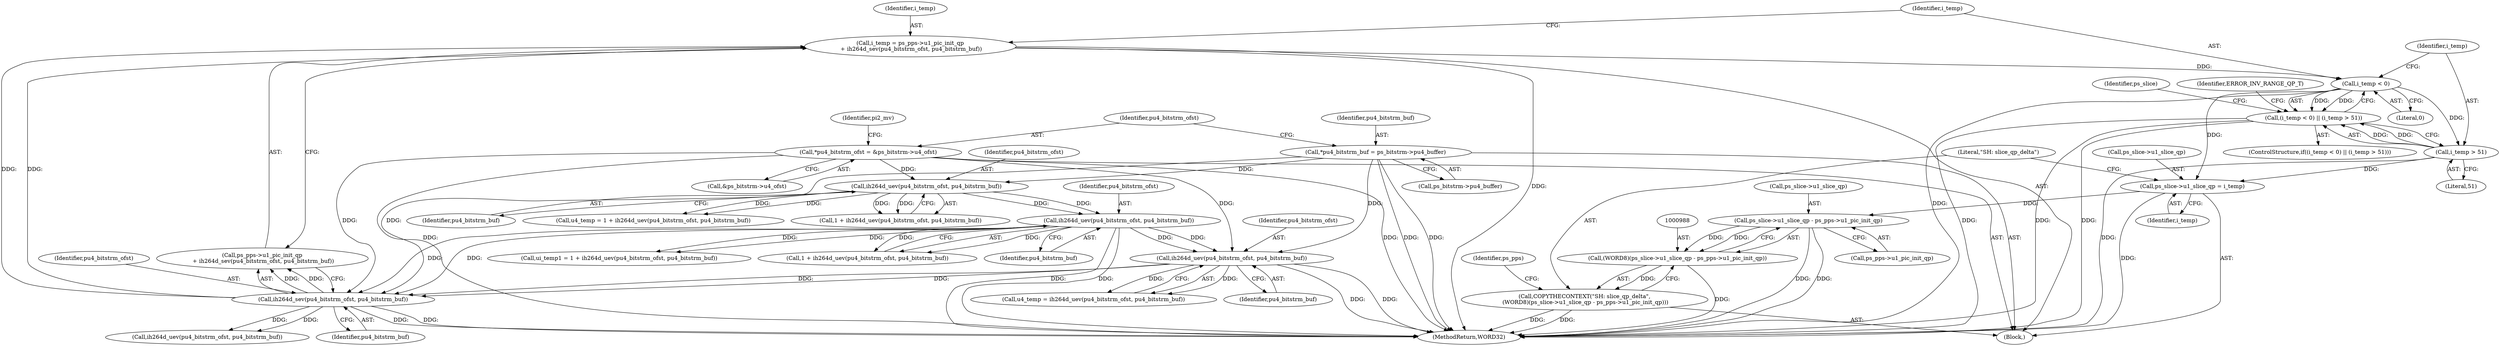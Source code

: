 digraph "0_Android_943323f1d9d3dd5c2634deb26cbe72343ca6b3db_0@integer" {
"1000960" [label="(Call,i_temp = ps_pps->u1_pic_init_qp\n + ih264d_sev(pu4_bitstrm_ofst, pu4_bitstrm_buf))"];
"1000966" [label="(Call,ih264d_sev(pu4_bitstrm_ofst, pu4_bitstrm_buf))"];
"1000145" [label="(Call,*pu4_bitstrm_ofst = &ps_bitstrm->u4_ofst)"];
"1000268" [label="(Call,ih264d_uev(pu4_bitstrm_ofst, pu4_bitstrm_buf))"];
"1000256" [label="(Call,ih264d_uev(pu4_bitstrm_ofst, pu4_bitstrm_buf))"];
"1000139" [label="(Call,*pu4_bitstrm_buf = ps_bitstrm->pu4_buffer)"];
"1000940" [label="(Call,ih264d_uev(pu4_bitstrm_ofst, pu4_bitstrm_buf))"];
"1000971" [label="(Call,i_temp < 0)"];
"1000970" [label="(Call,(i_temp < 0) || (i_temp > 51))"];
"1000974" [label="(Call,i_temp > 51)"];
"1000980" [label="(Call,ps_slice->u1_slice_qp = i_temp)"];
"1000989" [label="(Call,ps_slice->u1_slice_qp - ps_pps->u1_pic_init_qp)"];
"1000987" [label="(Call,(WORD8)(ps_slice->u1_slice_qp - ps_pps->u1_pic_init_qp))"];
"1000985" [label="(Call,COPYTHECONTEXT(\"SH: slice_qp_delta\",\n (WORD8)(ps_slice->u1_slice_qp - ps_pps->u1_pic_init_qp)))"];
"1000268" [label="(Call,ih264d_uev(pu4_bitstrm_ofst, pu4_bitstrm_buf))"];
"1001005" [label="(Call,ih264d_uev(pu4_bitstrm_ofst, pu4_bitstrm_buf))"];
"1000942" [label="(Identifier,pu4_bitstrm_buf)"];
"1000269" [label="(Identifier,pu4_bitstrm_ofst)"];
"1000973" [label="(Literal,0)"];
"1000969" [label="(ControlStructure,if((i_temp < 0) || (i_temp > 51)))"];
"1000254" [label="(Call,1 + ih264d_uev(pu4_bitstrm_ofst, pu4_bitstrm_buf))"];
"1000970" [label="(Call,(i_temp < 0) || (i_temp > 51))"];
"1000941" [label="(Identifier,pu4_bitstrm_ofst)"];
"1000989" [label="(Call,ps_slice->u1_slice_qp - ps_pps->u1_pic_init_qp)"];
"1000990" [label="(Call,ps_slice->u1_slice_qp)"];
"1000985" [label="(Call,COPYTHECONTEXT(\"SH: slice_qp_delta\",\n (WORD8)(ps_slice->u1_slice_qp - ps_pps->u1_pic_init_qp)))"];
"1000938" [label="(Call,u4_temp = ih264d_uev(pu4_bitstrm_ofst, pu4_bitstrm_buf))"];
"1000966" [label="(Call,ih264d_sev(pu4_bitstrm_ofst, pu4_bitstrm_buf))"];
"1000256" [label="(Call,ih264d_uev(pu4_bitstrm_ofst, pu4_bitstrm_buf))"];
"1000982" [label="(Identifier,ps_slice)"];
"1000980" [label="(Call,ps_slice->u1_slice_qp = i_temp)"];
"1000962" [label="(Call,ps_pps->u1_pic_init_qp\n + ih264d_sev(pu4_bitstrm_ofst, pu4_bitstrm_buf))"];
"1000940" [label="(Call,ih264d_uev(pu4_bitstrm_ofst, pu4_bitstrm_buf))"];
"1000139" [label="(Call,*pu4_bitstrm_buf = ps_bitstrm->pu4_buffer)"];
"1000999" [label="(Identifier,ps_pps)"];
"1000270" [label="(Identifier,pu4_bitstrm_buf)"];
"1000159" [label="(Identifier,pi2_mv)"];
"1000140" [label="(Identifier,pu4_bitstrm_buf)"];
"1000967" [label="(Identifier,pu4_bitstrm_ofst)"];
"1000257" [label="(Identifier,pu4_bitstrm_ofst)"];
"1000993" [label="(Call,ps_pps->u1_pic_init_qp)"];
"1000145" [label="(Call,*pu4_bitstrm_ofst = &ps_bitstrm->u4_ofst)"];
"1000968" [label="(Identifier,pu4_bitstrm_buf)"];
"1000252" [label="(Call,u4_temp = 1 + ih264d_uev(pu4_bitstrm_ofst, pu4_bitstrm_buf))"];
"1001224" [label="(MethodReturn,WORD32)"];
"1000987" [label="(Call,(WORD8)(ps_slice->u1_slice_qp - ps_pps->u1_pic_init_qp))"];
"1000971" [label="(Call,i_temp < 0)"];
"1000976" [label="(Literal,51)"];
"1000986" [label="(Literal,\"SH: slice_qp_delta\")"];
"1000264" [label="(Call,ui_temp1 = 1 + ih264d_uev(pu4_bitstrm_ofst, pu4_bitstrm_buf))"];
"1000258" [label="(Identifier,pu4_bitstrm_buf)"];
"1000118" [label="(Block,)"];
"1000146" [label="(Identifier,pu4_bitstrm_ofst)"];
"1000141" [label="(Call,ps_bitstrm->pu4_buffer)"];
"1000979" [label="(Identifier,ERROR_INV_RANGE_QP_T)"];
"1000984" [label="(Identifier,i_temp)"];
"1000266" [label="(Call,1 + ih264d_uev(pu4_bitstrm_ofst, pu4_bitstrm_buf))"];
"1000981" [label="(Call,ps_slice->u1_slice_qp)"];
"1000147" [label="(Call,&ps_bitstrm->u4_ofst)"];
"1000975" [label="(Identifier,i_temp)"];
"1000974" [label="(Call,i_temp > 51)"];
"1000960" [label="(Call,i_temp = ps_pps->u1_pic_init_qp\n + ih264d_sev(pu4_bitstrm_ofst, pu4_bitstrm_buf))"];
"1000961" [label="(Identifier,i_temp)"];
"1000972" [label="(Identifier,i_temp)"];
"1000960" -> "1000118"  [label="AST: "];
"1000960" -> "1000962"  [label="CFG: "];
"1000961" -> "1000960"  [label="AST: "];
"1000962" -> "1000960"  [label="AST: "];
"1000972" -> "1000960"  [label="CFG: "];
"1000960" -> "1001224"  [label="DDG: "];
"1000966" -> "1000960"  [label="DDG: "];
"1000966" -> "1000960"  [label="DDG: "];
"1000960" -> "1000971"  [label="DDG: "];
"1000966" -> "1000962"  [label="AST: "];
"1000966" -> "1000968"  [label="CFG: "];
"1000967" -> "1000966"  [label="AST: "];
"1000968" -> "1000966"  [label="AST: "];
"1000962" -> "1000966"  [label="CFG: "];
"1000966" -> "1001224"  [label="DDG: "];
"1000966" -> "1001224"  [label="DDG: "];
"1000966" -> "1000962"  [label="DDG: "];
"1000966" -> "1000962"  [label="DDG: "];
"1000145" -> "1000966"  [label="DDG: "];
"1000268" -> "1000966"  [label="DDG: "];
"1000268" -> "1000966"  [label="DDG: "];
"1000940" -> "1000966"  [label="DDG: "];
"1000940" -> "1000966"  [label="DDG: "];
"1000139" -> "1000966"  [label="DDG: "];
"1000966" -> "1001005"  [label="DDG: "];
"1000966" -> "1001005"  [label="DDG: "];
"1000145" -> "1000118"  [label="AST: "];
"1000145" -> "1000147"  [label="CFG: "];
"1000146" -> "1000145"  [label="AST: "];
"1000147" -> "1000145"  [label="AST: "];
"1000159" -> "1000145"  [label="CFG: "];
"1000145" -> "1001224"  [label="DDG: "];
"1000145" -> "1001224"  [label="DDG: "];
"1000145" -> "1000256"  [label="DDG: "];
"1000145" -> "1000940"  [label="DDG: "];
"1000268" -> "1000266"  [label="AST: "];
"1000268" -> "1000270"  [label="CFG: "];
"1000269" -> "1000268"  [label="AST: "];
"1000270" -> "1000268"  [label="AST: "];
"1000266" -> "1000268"  [label="CFG: "];
"1000268" -> "1001224"  [label="DDG: "];
"1000268" -> "1001224"  [label="DDG: "];
"1000268" -> "1000264"  [label="DDG: "];
"1000268" -> "1000264"  [label="DDG: "];
"1000268" -> "1000266"  [label="DDG: "];
"1000268" -> "1000266"  [label="DDG: "];
"1000256" -> "1000268"  [label="DDG: "];
"1000256" -> "1000268"  [label="DDG: "];
"1000268" -> "1000940"  [label="DDG: "];
"1000268" -> "1000940"  [label="DDG: "];
"1000256" -> "1000254"  [label="AST: "];
"1000256" -> "1000258"  [label="CFG: "];
"1000257" -> "1000256"  [label="AST: "];
"1000258" -> "1000256"  [label="AST: "];
"1000254" -> "1000256"  [label="CFG: "];
"1000256" -> "1000252"  [label="DDG: "];
"1000256" -> "1000252"  [label="DDG: "];
"1000256" -> "1000254"  [label="DDG: "];
"1000256" -> "1000254"  [label="DDG: "];
"1000139" -> "1000256"  [label="DDG: "];
"1000139" -> "1000118"  [label="AST: "];
"1000139" -> "1000141"  [label="CFG: "];
"1000140" -> "1000139"  [label="AST: "];
"1000141" -> "1000139"  [label="AST: "];
"1000146" -> "1000139"  [label="CFG: "];
"1000139" -> "1001224"  [label="DDG: "];
"1000139" -> "1001224"  [label="DDG: "];
"1000139" -> "1000940"  [label="DDG: "];
"1000940" -> "1000938"  [label="AST: "];
"1000940" -> "1000942"  [label="CFG: "];
"1000941" -> "1000940"  [label="AST: "];
"1000942" -> "1000940"  [label="AST: "];
"1000938" -> "1000940"  [label="CFG: "];
"1000940" -> "1001224"  [label="DDG: "];
"1000940" -> "1001224"  [label="DDG: "];
"1000940" -> "1000938"  [label="DDG: "];
"1000940" -> "1000938"  [label="DDG: "];
"1000971" -> "1000970"  [label="AST: "];
"1000971" -> "1000973"  [label="CFG: "];
"1000972" -> "1000971"  [label="AST: "];
"1000973" -> "1000971"  [label="AST: "];
"1000975" -> "1000971"  [label="CFG: "];
"1000970" -> "1000971"  [label="CFG: "];
"1000971" -> "1001224"  [label="DDG: "];
"1000971" -> "1000970"  [label="DDG: "];
"1000971" -> "1000970"  [label="DDG: "];
"1000971" -> "1000974"  [label="DDG: "];
"1000971" -> "1000980"  [label="DDG: "];
"1000970" -> "1000969"  [label="AST: "];
"1000970" -> "1000974"  [label="CFG: "];
"1000974" -> "1000970"  [label="AST: "];
"1000979" -> "1000970"  [label="CFG: "];
"1000982" -> "1000970"  [label="CFG: "];
"1000970" -> "1001224"  [label="DDG: "];
"1000970" -> "1001224"  [label="DDG: "];
"1000970" -> "1001224"  [label="DDG: "];
"1000974" -> "1000970"  [label="DDG: "];
"1000974" -> "1000970"  [label="DDG: "];
"1000974" -> "1000976"  [label="CFG: "];
"1000975" -> "1000974"  [label="AST: "];
"1000976" -> "1000974"  [label="AST: "];
"1000974" -> "1001224"  [label="DDG: "];
"1000974" -> "1000980"  [label="DDG: "];
"1000980" -> "1000118"  [label="AST: "];
"1000980" -> "1000984"  [label="CFG: "];
"1000981" -> "1000980"  [label="AST: "];
"1000984" -> "1000980"  [label="AST: "];
"1000986" -> "1000980"  [label="CFG: "];
"1000980" -> "1001224"  [label="DDG: "];
"1000980" -> "1000989"  [label="DDG: "];
"1000989" -> "1000987"  [label="AST: "];
"1000989" -> "1000993"  [label="CFG: "];
"1000990" -> "1000989"  [label="AST: "];
"1000993" -> "1000989"  [label="AST: "];
"1000987" -> "1000989"  [label="CFG: "];
"1000989" -> "1001224"  [label="DDG: "];
"1000989" -> "1001224"  [label="DDG: "];
"1000989" -> "1000987"  [label="DDG: "];
"1000989" -> "1000987"  [label="DDG: "];
"1000987" -> "1000985"  [label="AST: "];
"1000988" -> "1000987"  [label="AST: "];
"1000985" -> "1000987"  [label="CFG: "];
"1000987" -> "1001224"  [label="DDG: "];
"1000987" -> "1000985"  [label="DDG: "];
"1000985" -> "1000118"  [label="AST: "];
"1000986" -> "1000985"  [label="AST: "];
"1000999" -> "1000985"  [label="CFG: "];
"1000985" -> "1001224"  [label="DDG: "];
"1000985" -> "1001224"  [label="DDG: "];
}
